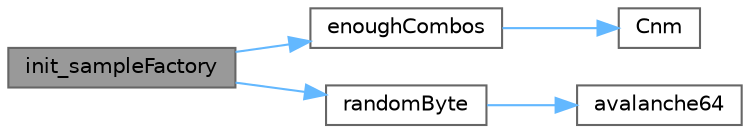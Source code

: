 digraph "init_sampleFactory"
{
 // LATEX_PDF_SIZE
  bgcolor="transparent";
  edge [fontname=Helvetica,fontsize=10,labelfontname=Helvetica,labelfontsize=10];
  node [fontname=Helvetica,fontsize=10,shape=box,height=0.2,width=0.4];
  rankdir="LR";
  Node1 [id="Node000001",label="init_sampleFactory",height=0.2,width=0.4,color="gray40", fillcolor="grey60", style="filled", fontcolor="black",tooltip=" "];
  Node1 -> Node2 [id="edge1_Node000001_Node000002",color="steelblue1",style="solid",tooltip=" "];
  Node2 [id="Node000002",label="enoughCombos",height=0.2,width=0.4,color="grey40", fillcolor="white", style="filled",URL="$xx_hash_2tests_2collisions_2main_8c.html#af8efd0bd35701ed8eabed71e64fd8a7d",tooltip=" "];
  Node2 -> Node3 [id="edge2_Node000002_Node000003",color="steelblue1",style="solid",tooltip=" "];
  Node3 [id="Node000003",label="Cnm",height=0.2,width=0.4,color="grey40", fillcolor="white", style="filled",URL="$xx_hash_2tests_2collisions_2main_8c.html#ad828d8ae7b64dc128e0d4d8cfb0dca43",tooltip=" "];
  Node1 -> Node4 [id="edge3_Node000001_Node000004",color="steelblue1",style="solid",tooltip=" "];
  Node4 [id="Node000004",label="randomByte",height=0.2,width=0.4,color="grey40", fillcolor="white", style="filled",URL="$xx_hash_2tests_2collisions_2main_8c.html#a2a77931f4cc60d4fc67eea0d353e9dba",tooltip=" "];
  Node4 -> Node5 [id="edge4_Node000004_Node000005",color="steelblue1",style="solid",tooltip=" "];
  Node5 [id="Node000005",label="avalanche64",height=0.2,width=0.4,color="grey40", fillcolor="white", style="filled",URL="$xx_hash_2tests_2collisions_2main_8c.html#ab628323ee13682d8e666ac0fd924a935",tooltip=" "];
}
